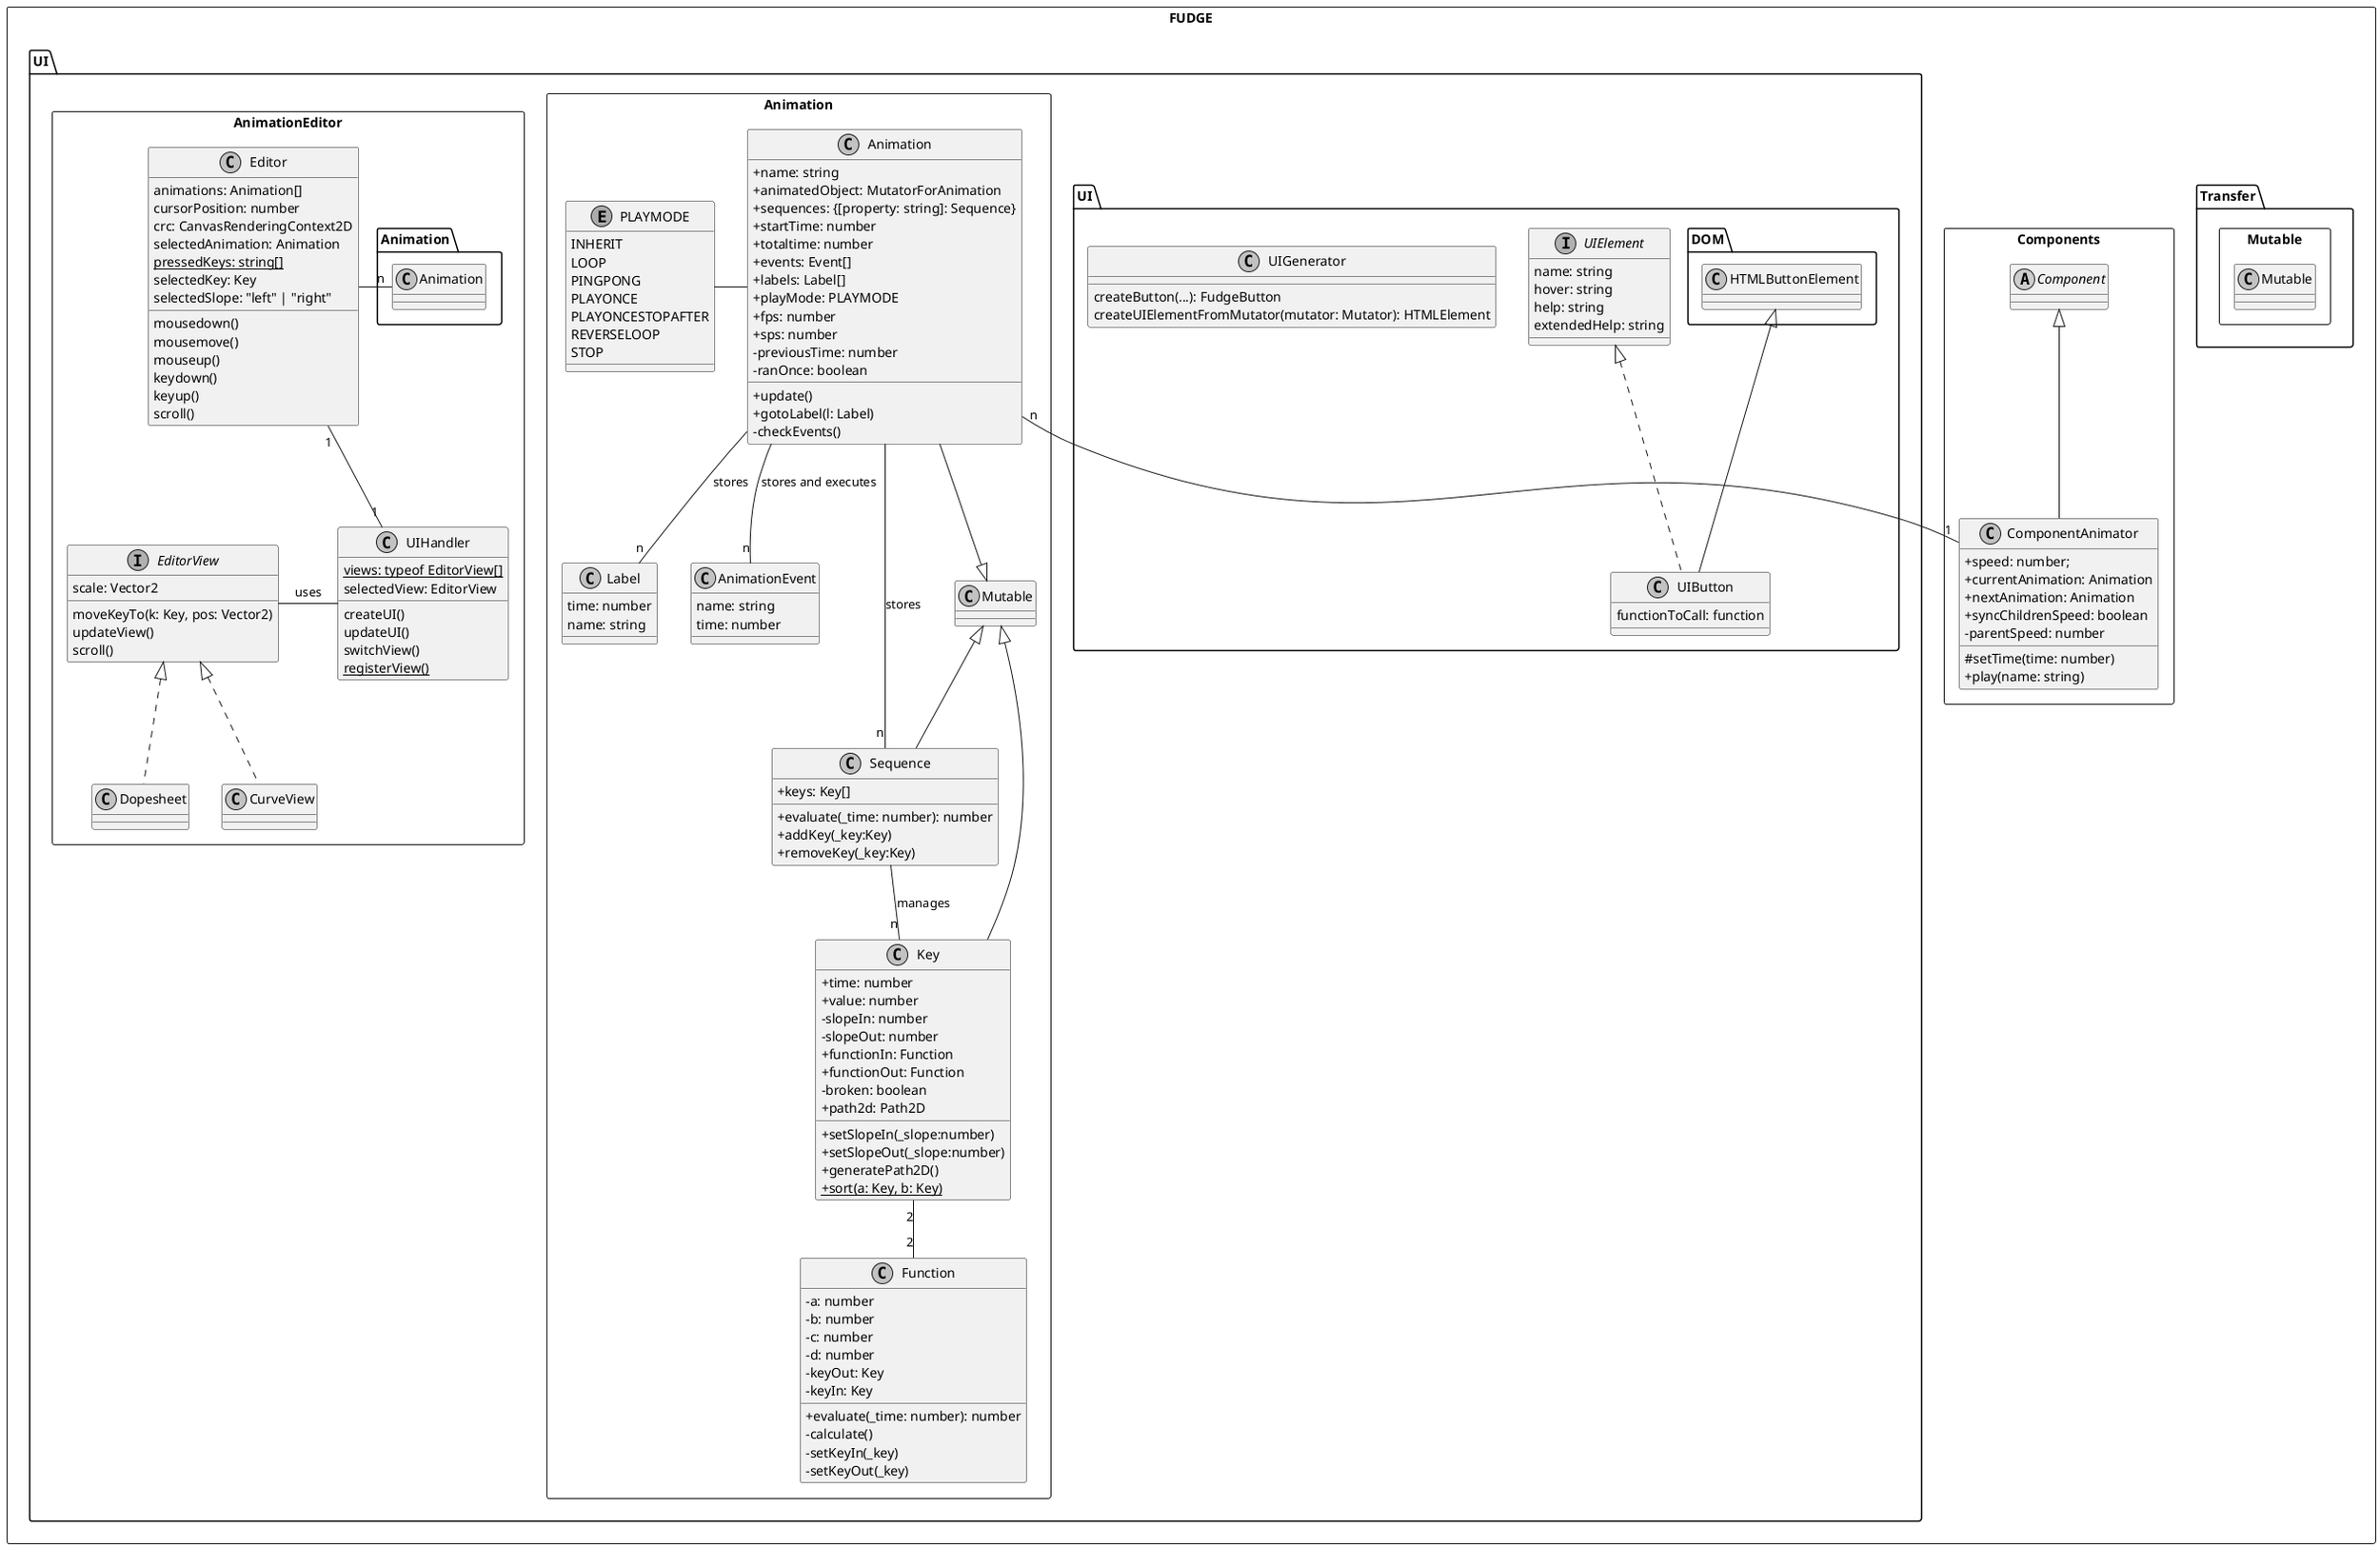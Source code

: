 @startuml Animation Editor Class Diagram
skinparam monochrome true
skinparam componentStyle uml2
skinparam classAttributeIconSize 0
skinparam shadowing false
skinparam handwritten false

' title Animation Editor Class Diagram

' left to right direction
package FUDGE <<Rectangle>> {
	package Transfer {
		package Mutable <<Rectangle>>{
			class Mutable {

			}
		}
	}
	package Components <<Rectangle>> {
		abstract Component {

		}
		class ComponentAnimator extends Component{
			+ speed: number;
			+ currentAnimation: Animation
			+ nextAnimation: Animation
			+ syncChildrenSpeed: boolean
			- parentSpeed: number
			# setTime(time: number)
			+ play(name: string)
		}
	}

	package UI {
		package UI {
		interface UIElement{
			name: string
			hover: string
			help: string
			extendedHelp: string
			' element: HTMLElement
		}
		class UIButton extends DOM.HTMLButtonElement implements UIElement {
			functionToCall: function
		}

		class UIGenerator {
			createButton(...): FudgeButton
			createUIElementFromMutator(mutator: Mutator): HTMLElement
		}
	}

	package Animation <<Rectangle>> {

		class Animation {
			+ name: string
			+ animatedObject: MutatorForAnimation
			+ sequences: {[property: string]: Sequence}
			+ startTime: number
			+ totaltime: number
			+ events: Event[]
			+ labels: Label[]
			+ playMode: PLAYMODE
			+ fps: number
			+ sps: number
			- previousTime: number
			- ranOnce: boolean
			+ update()
			+ gotoLabel(l: Label)
			- checkEvents()
		}

		class Sequence extends Mutable {
			+ keys: Key[]
			+ evaluate(_time: number): number
			+ addKey(_key:Key)
			+ removeKey(_key:Key)
		}

		class Key extends Mutable {
			+ time: number
			+ value: number
			- slopeIn: number
			- slopeOut: number
			+ functionIn: Function
			+ functionOut: Function
			- broken: boolean
			+ path2d: Path2D
			+ setSlopeIn(_slope:number)
			+ setSlopeOut(_slope:number)
			+ generatePath2D()
			{static} + sort(a: Key, b: Key)
		}

		class Function {
			- a: number
			- b: number
			- c: number
			- d: number
			- keyOut: Key
			- keyIn: Key
			+ evaluate(_time: number): number
			- calculate()
			- setKeyIn(_key)
			- setKeyOut(_key)
		}

		enum PLAYMODE{
			INHERIT
			LOOP
			PINGPONG
			PLAYONCE
			PLAYONCESTOPAFTER
			REVERSELOOP
			STOP
		}

		class Label {
			time: number
			name: string
		}

		class AnimationEvent {
			name: string
			time: number
		}

		' Associations
		ComponentAnimator "1" -up- "n" Animation
		Animation -- "n" Sequence : stores
		Animation --|> Mutable
		Sequence -- "n" Key : manages
		Key "2" -- "2" Function
		Animation -- "n" AnimationEvent : stores and executes
		Animation -- "n" Label : stores
		Animation -left- PLAYMODE
	}
	package AnimationEditor <<Rectangle>> {
		class Editor {
			animations: Animation[]
			cursorPosition: number
			crc: CanvasRenderingContext2D
			selectedAnimation: Animation
			{static} pressedKeys: string[]
			selectedKey: Key
			selectedSlope: "left" | "right"
			mousedown()
			mousemove()
			mouseup()
			keydown()
			keyup()
			scroll()
		}

		class UIHandler {
			{static} views: typeof EditorView[]
			selectedView: EditorView
			
			createUI()
			updateUI()
			switchView()
			{static} registerView()
		}

		interface EditorView{
			scale: Vector2
			moveKeyTo(k: Key, pos: Vector2)
			updateView()
			scroll()
		}
		class Dopesheet implements EditorView {
		
		}
		 
		class CurveView implements EditorView {
		
		}
		
		' Associations
		Editor -right- "n" Animation.Animation
		Editor "1" -- "1" UIHandler
		UIHandler -left- EditorView: uses
	}
}
@enduml